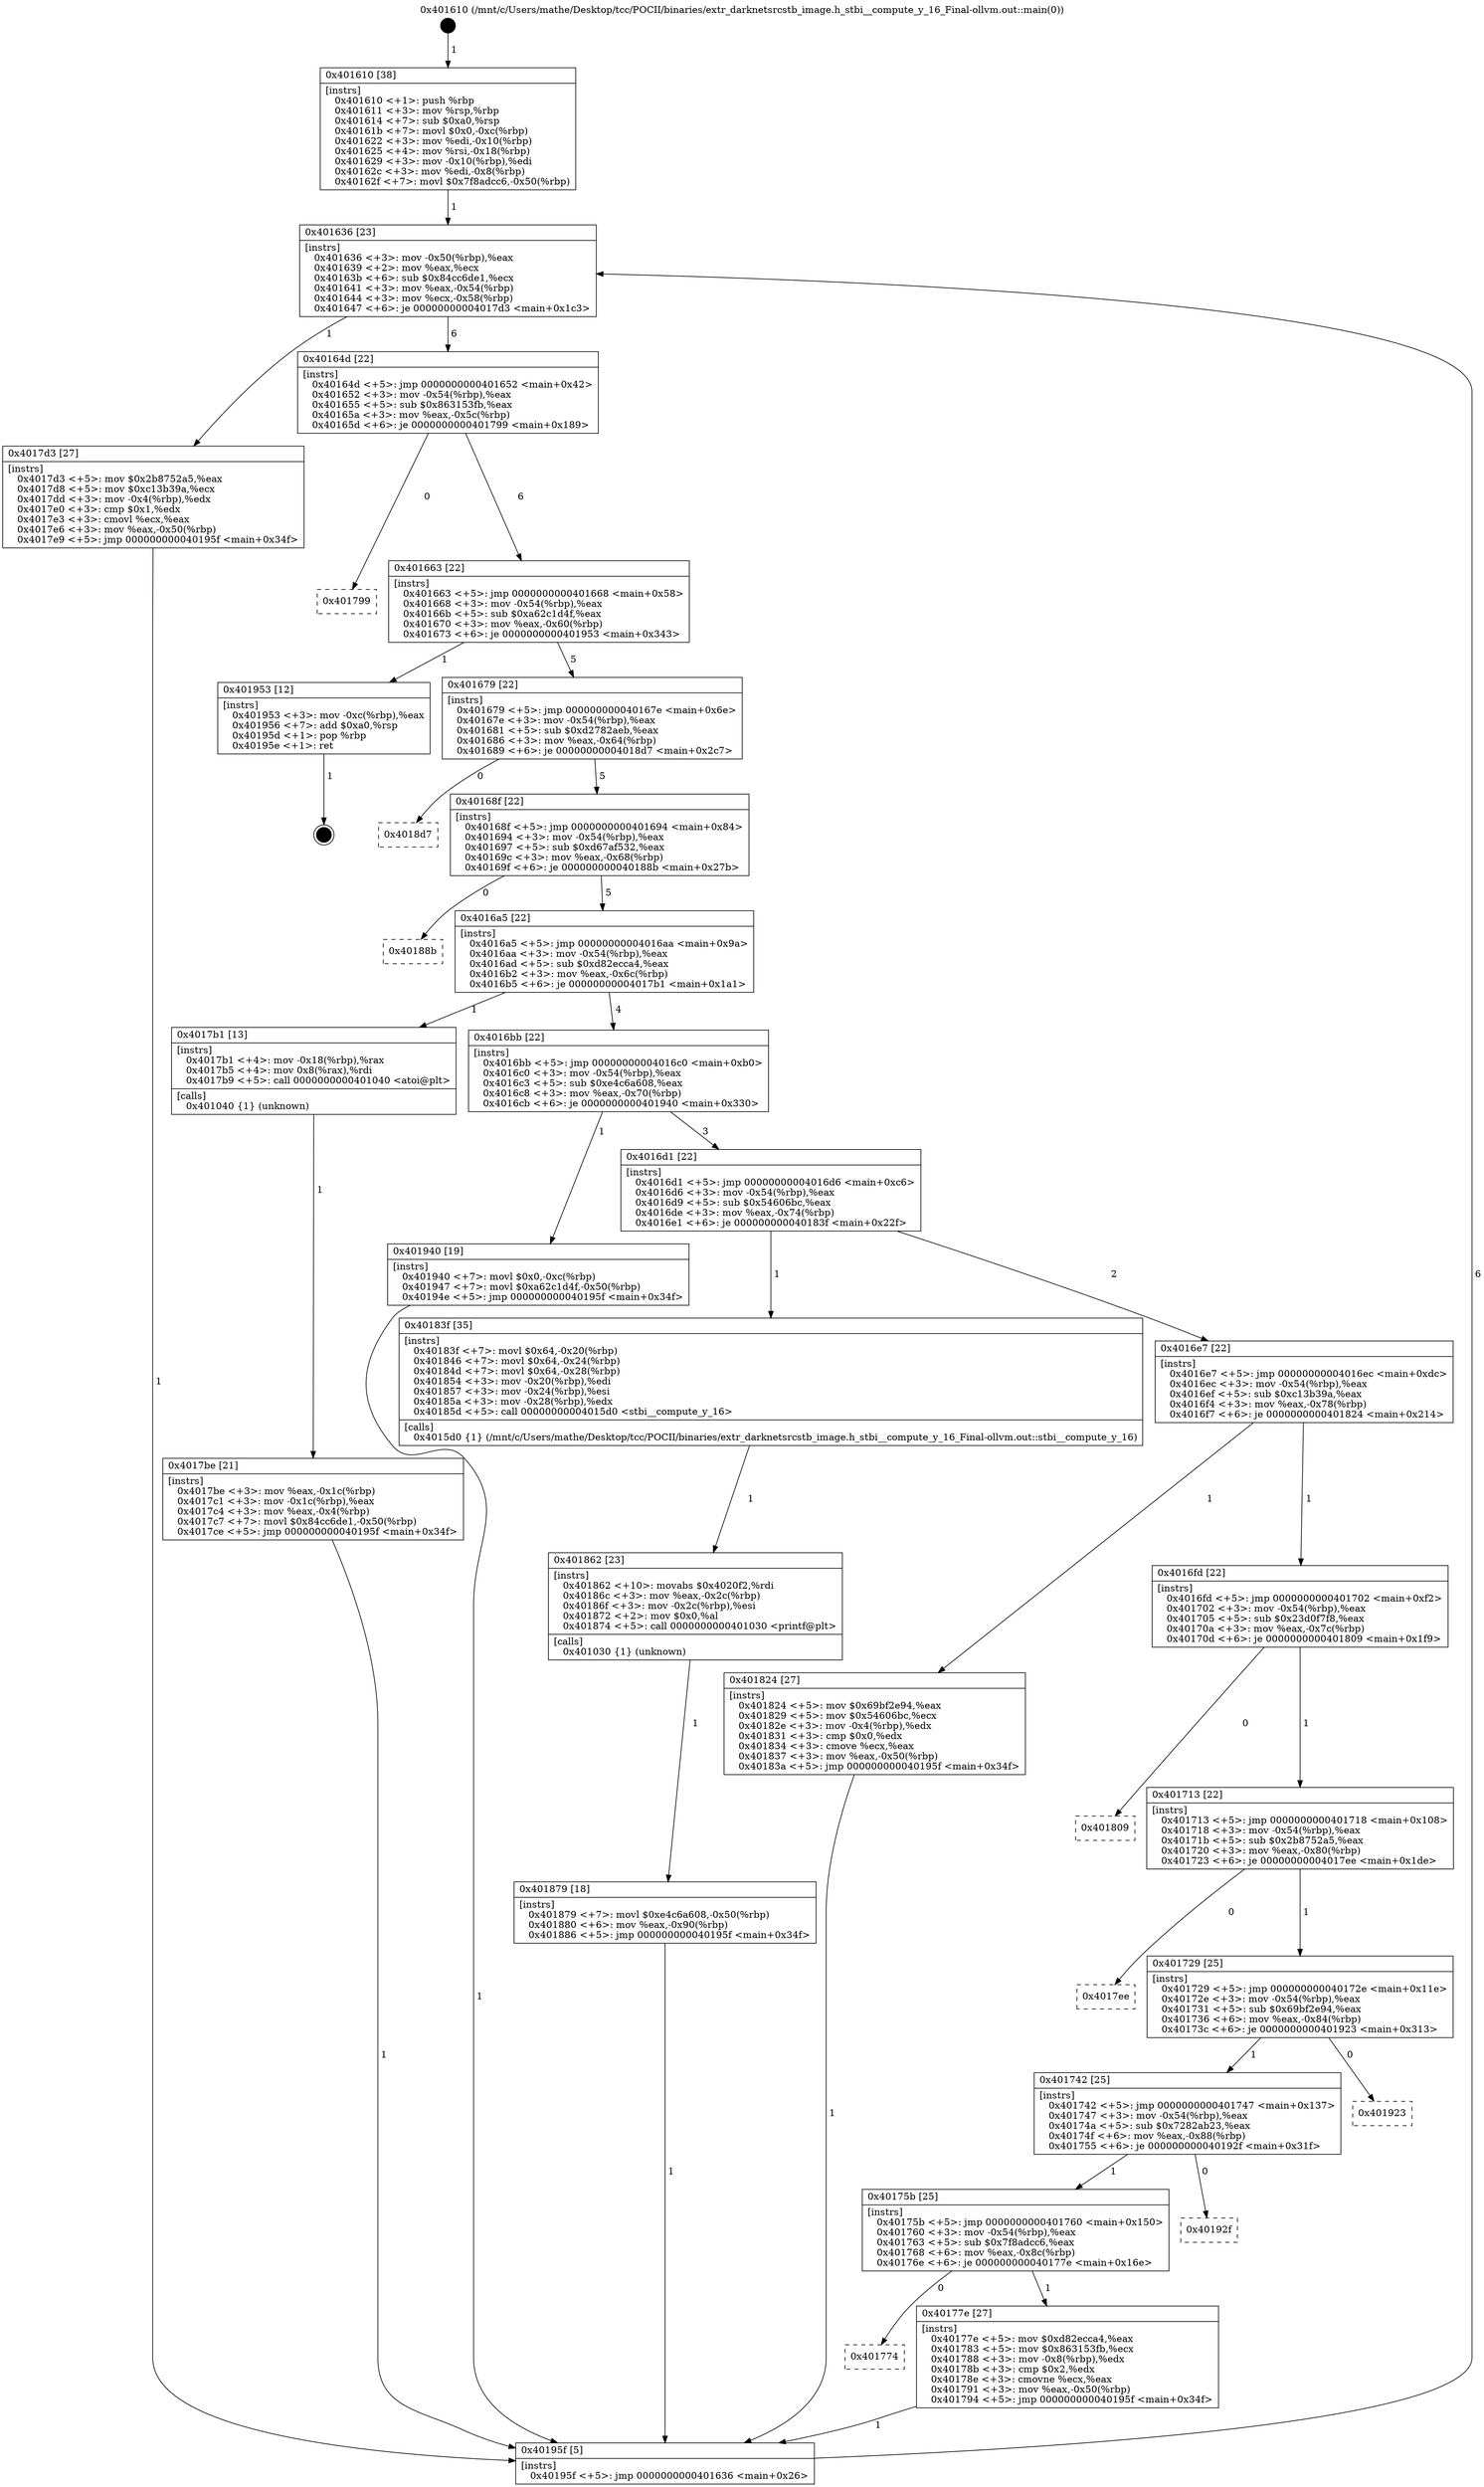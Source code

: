 digraph "0x401610" {
  label = "0x401610 (/mnt/c/Users/mathe/Desktop/tcc/POCII/binaries/extr_darknetsrcstb_image.h_stbi__compute_y_16_Final-ollvm.out::main(0))"
  labelloc = "t"
  node[shape=record]

  Entry [label="",width=0.3,height=0.3,shape=circle,fillcolor=black,style=filled]
  "0x401636" [label="{
     0x401636 [23]\l
     | [instrs]\l
     &nbsp;&nbsp;0x401636 \<+3\>: mov -0x50(%rbp),%eax\l
     &nbsp;&nbsp;0x401639 \<+2\>: mov %eax,%ecx\l
     &nbsp;&nbsp;0x40163b \<+6\>: sub $0x84cc6de1,%ecx\l
     &nbsp;&nbsp;0x401641 \<+3\>: mov %eax,-0x54(%rbp)\l
     &nbsp;&nbsp;0x401644 \<+3\>: mov %ecx,-0x58(%rbp)\l
     &nbsp;&nbsp;0x401647 \<+6\>: je 00000000004017d3 \<main+0x1c3\>\l
  }"]
  "0x4017d3" [label="{
     0x4017d3 [27]\l
     | [instrs]\l
     &nbsp;&nbsp;0x4017d3 \<+5\>: mov $0x2b8752a5,%eax\l
     &nbsp;&nbsp;0x4017d8 \<+5\>: mov $0xc13b39a,%ecx\l
     &nbsp;&nbsp;0x4017dd \<+3\>: mov -0x4(%rbp),%edx\l
     &nbsp;&nbsp;0x4017e0 \<+3\>: cmp $0x1,%edx\l
     &nbsp;&nbsp;0x4017e3 \<+3\>: cmovl %ecx,%eax\l
     &nbsp;&nbsp;0x4017e6 \<+3\>: mov %eax,-0x50(%rbp)\l
     &nbsp;&nbsp;0x4017e9 \<+5\>: jmp 000000000040195f \<main+0x34f\>\l
  }"]
  "0x40164d" [label="{
     0x40164d [22]\l
     | [instrs]\l
     &nbsp;&nbsp;0x40164d \<+5\>: jmp 0000000000401652 \<main+0x42\>\l
     &nbsp;&nbsp;0x401652 \<+3\>: mov -0x54(%rbp),%eax\l
     &nbsp;&nbsp;0x401655 \<+5\>: sub $0x863153fb,%eax\l
     &nbsp;&nbsp;0x40165a \<+3\>: mov %eax,-0x5c(%rbp)\l
     &nbsp;&nbsp;0x40165d \<+6\>: je 0000000000401799 \<main+0x189\>\l
  }"]
  Exit [label="",width=0.3,height=0.3,shape=circle,fillcolor=black,style=filled,peripheries=2]
  "0x401799" [label="{
     0x401799\l
  }", style=dashed]
  "0x401663" [label="{
     0x401663 [22]\l
     | [instrs]\l
     &nbsp;&nbsp;0x401663 \<+5\>: jmp 0000000000401668 \<main+0x58\>\l
     &nbsp;&nbsp;0x401668 \<+3\>: mov -0x54(%rbp),%eax\l
     &nbsp;&nbsp;0x40166b \<+5\>: sub $0xa62c1d4f,%eax\l
     &nbsp;&nbsp;0x401670 \<+3\>: mov %eax,-0x60(%rbp)\l
     &nbsp;&nbsp;0x401673 \<+6\>: je 0000000000401953 \<main+0x343\>\l
  }"]
  "0x401879" [label="{
     0x401879 [18]\l
     | [instrs]\l
     &nbsp;&nbsp;0x401879 \<+7\>: movl $0xe4c6a608,-0x50(%rbp)\l
     &nbsp;&nbsp;0x401880 \<+6\>: mov %eax,-0x90(%rbp)\l
     &nbsp;&nbsp;0x401886 \<+5\>: jmp 000000000040195f \<main+0x34f\>\l
  }"]
  "0x401953" [label="{
     0x401953 [12]\l
     | [instrs]\l
     &nbsp;&nbsp;0x401953 \<+3\>: mov -0xc(%rbp),%eax\l
     &nbsp;&nbsp;0x401956 \<+7\>: add $0xa0,%rsp\l
     &nbsp;&nbsp;0x40195d \<+1\>: pop %rbp\l
     &nbsp;&nbsp;0x40195e \<+1\>: ret\l
  }"]
  "0x401679" [label="{
     0x401679 [22]\l
     | [instrs]\l
     &nbsp;&nbsp;0x401679 \<+5\>: jmp 000000000040167e \<main+0x6e\>\l
     &nbsp;&nbsp;0x40167e \<+3\>: mov -0x54(%rbp),%eax\l
     &nbsp;&nbsp;0x401681 \<+5\>: sub $0xd2782aeb,%eax\l
     &nbsp;&nbsp;0x401686 \<+3\>: mov %eax,-0x64(%rbp)\l
     &nbsp;&nbsp;0x401689 \<+6\>: je 00000000004018d7 \<main+0x2c7\>\l
  }"]
  "0x401862" [label="{
     0x401862 [23]\l
     | [instrs]\l
     &nbsp;&nbsp;0x401862 \<+10\>: movabs $0x4020f2,%rdi\l
     &nbsp;&nbsp;0x40186c \<+3\>: mov %eax,-0x2c(%rbp)\l
     &nbsp;&nbsp;0x40186f \<+3\>: mov -0x2c(%rbp),%esi\l
     &nbsp;&nbsp;0x401872 \<+2\>: mov $0x0,%al\l
     &nbsp;&nbsp;0x401874 \<+5\>: call 0000000000401030 \<printf@plt\>\l
     | [calls]\l
     &nbsp;&nbsp;0x401030 \{1\} (unknown)\l
  }"]
  "0x4018d7" [label="{
     0x4018d7\l
  }", style=dashed]
  "0x40168f" [label="{
     0x40168f [22]\l
     | [instrs]\l
     &nbsp;&nbsp;0x40168f \<+5\>: jmp 0000000000401694 \<main+0x84\>\l
     &nbsp;&nbsp;0x401694 \<+3\>: mov -0x54(%rbp),%eax\l
     &nbsp;&nbsp;0x401697 \<+5\>: sub $0xd67af532,%eax\l
     &nbsp;&nbsp;0x40169c \<+3\>: mov %eax,-0x68(%rbp)\l
     &nbsp;&nbsp;0x40169f \<+6\>: je 000000000040188b \<main+0x27b\>\l
  }"]
  "0x4017be" [label="{
     0x4017be [21]\l
     | [instrs]\l
     &nbsp;&nbsp;0x4017be \<+3\>: mov %eax,-0x1c(%rbp)\l
     &nbsp;&nbsp;0x4017c1 \<+3\>: mov -0x1c(%rbp),%eax\l
     &nbsp;&nbsp;0x4017c4 \<+3\>: mov %eax,-0x4(%rbp)\l
     &nbsp;&nbsp;0x4017c7 \<+7\>: movl $0x84cc6de1,-0x50(%rbp)\l
     &nbsp;&nbsp;0x4017ce \<+5\>: jmp 000000000040195f \<main+0x34f\>\l
  }"]
  "0x40188b" [label="{
     0x40188b\l
  }", style=dashed]
  "0x4016a5" [label="{
     0x4016a5 [22]\l
     | [instrs]\l
     &nbsp;&nbsp;0x4016a5 \<+5\>: jmp 00000000004016aa \<main+0x9a\>\l
     &nbsp;&nbsp;0x4016aa \<+3\>: mov -0x54(%rbp),%eax\l
     &nbsp;&nbsp;0x4016ad \<+5\>: sub $0xd82ecca4,%eax\l
     &nbsp;&nbsp;0x4016b2 \<+3\>: mov %eax,-0x6c(%rbp)\l
     &nbsp;&nbsp;0x4016b5 \<+6\>: je 00000000004017b1 \<main+0x1a1\>\l
  }"]
  "0x401610" [label="{
     0x401610 [38]\l
     | [instrs]\l
     &nbsp;&nbsp;0x401610 \<+1\>: push %rbp\l
     &nbsp;&nbsp;0x401611 \<+3\>: mov %rsp,%rbp\l
     &nbsp;&nbsp;0x401614 \<+7\>: sub $0xa0,%rsp\l
     &nbsp;&nbsp;0x40161b \<+7\>: movl $0x0,-0xc(%rbp)\l
     &nbsp;&nbsp;0x401622 \<+3\>: mov %edi,-0x10(%rbp)\l
     &nbsp;&nbsp;0x401625 \<+4\>: mov %rsi,-0x18(%rbp)\l
     &nbsp;&nbsp;0x401629 \<+3\>: mov -0x10(%rbp),%edi\l
     &nbsp;&nbsp;0x40162c \<+3\>: mov %edi,-0x8(%rbp)\l
     &nbsp;&nbsp;0x40162f \<+7\>: movl $0x7f8adcc6,-0x50(%rbp)\l
  }"]
  "0x4017b1" [label="{
     0x4017b1 [13]\l
     | [instrs]\l
     &nbsp;&nbsp;0x4017b1 \<+4\>: mov -0x18(%rbp),%rax\l
     &nbsp;&nbsp;0x4017b5 \<+4\>: mov 0x8(%rax),%rdi\l
     &nbsp;&nbsp;0x4017b9 \<+5\>: call 0000000000401040 \<atoi@plt\>\l
     | [calls]\l
     &nbsp;&nbsp;0x401040 \{1\} (unknown)\l
  }"]
  "0x4016bb" [label="{
     0x4016bb [22]\l
     | [instrs]\l
     &nbsp;&nbsp;0x4016bb \<+5\>: jmp 00000000004016c0 \<main+0xb0\>\l
     &nbsp;&nbsp;0x4016c0 \<+3\>: mov -0x54(%rbp),%eax\l
     &nbsp;&nbsp;0x4016c3 \<+5\>: sub $0xe4c6a608,%eax\l
     &nbsp;&nbsp;0x4016c8 \<+3\>: mov %eax,-0x70(%rbp)\l
     &nbsp;&nbsp;0x4016cb \<+6\>: je 0000000000401940 \<main+0x330\>\l
  }"]
  "0x40195f" [label="{
     0x40195f [5]\l
     | [instrs]\l
     &nbsp;&nbsp;0x40195f \<+5\>: jmp 0000000000401636 \<main+0x26\>\l
  }"]
  "0x401940" [label="{
     0x401940 [19]\l
     | [instrs]\l
     &nbsp;&nbsp;0x401940 \<+7\>: movl $0x0,-0xc(%rbp)\l
     &nbsp;&nbsp;0x401947 \<+7\>: movl $0xa62c1d4f,-0x50(%rbp)\l
     &nbsp;&nbsp;0x40194e \<+5\>: jmp 000000000040195f \<main+0x34f\>\l
  }"]
  "0x4016d1" [label="{
     0x4016d1 [22]\l
     | [instrs]\l
     &nbsp;&nbsp;0x4016d1 \<+5\>: jmp 00000000004016d6 \<main+0xc6\>\l
     &nbsp;&nbsp;0x4016d6 \<+3\>: mov -0x54(%rbp),%eax\l
     &nbsp;&nbsp;0x4016d9 \<+5\>: sub $0x54606bc,%eax\l
     &nbsp;&nbsp;0x4016de \<+3\>: mov %eax,-0x74(%rbp)\l
     &nbsp;&nbsp;0x4016e1 \<+6\>: je 000000000040183f \<main+0x22f\>\l
  }"]
  "0x401774" [label="{
     0x401774\l
  }", style=dashed]
  "0x40183f" [label="{
     0x40183f [35]\l
     | [instrs]\l
     &nbsp;&nbsp;0x40183f \<+7\>: movl $0x64,-0x20(%rbp)\l
     &nbsp;&nbsp;0x401846 \<+7\>: movl $0x64,-0x24(%rbp)\l
     &nbsp;&nbsp;0x40184d \<+7\>: movl $0x64,-0x28(%rbp)\l
     &nbsp;&nbsp;0x401854 \<+3\>: mov -0x20(%rbp),%edi\l
     &nbsp;&nbsp;0x401857 \<+3\>: mov -0x24(%rbp),%esi\l
     &nbsp;&nbsp;0x40185a \<+3\>: mov -0x28(%rbp),%edx\l
     &nbsp;&nbsp;0x40185d \<+5\>: call 00000000004015d0 \<stbi__compute_y_16\>\l
     | [calls]\l
     &nbsp;&nbsp;0x4015d0 \{1\} (/mnt/c/Users/mathe/Desktop/tcc/POCII/binaries/extr_darknetsrcstb_image.h_stbi__compute_y_16_Final-ollvm.out::stbi__compute_y_16)\l
  }"]
  "0x4016e7" [label="{
     0x4016e7 [22]\l
     | [instrs]\l
     &nbsp;&nbsp;0x4016e7 \<+5\>: jmp 00000000004016ec \<main+0xdc\>\l
     &nbsp;&nbsp;0x4016ec \<+3\>: mov -0x54(%rbp),%eax\l
     &nbsp;&nbsp;0x4016ef \<+5\>: sub $0xc13b39a,%eax\l
     &nbsp;&nbsp;0x4016f4 \<+3\>: mov %eax,-0x78(%rbp)\l
     &nbsp;&nbsp;0x4016f7 \<+6\>: je 0000000000401824 \<main+0x214\>\l
  }"]
  "0x40177e" [label="{
     0x40177e [27]\l
     | [instrs]\l
     &nbsp;&nbsp;0x40177e \<+5\>: mov $0xd82ecca4,%eax\l
     &nbsp;&nbsp;0x401783 \<+5\>: mov $0x863153fb,%ecx\l
     &nbsp;&nbsp;0x401788 \<+3\>: mov -0x8(%rbp),%edx\l
     &nbsp;&nbsp;0x40178b \<+3\>: cmp $0x2,%edx\l
     &nbsp;&nbsp;0x40178e \<+3\>: cmovne %ecx,%eax\l
     &nbsp;&nbsp;0x401791 \<+3\>: mov %eax,-0x50(%rbp)\l
     &nbsp;&nbsp;0x401794 \<+5\>: jmp 000000000040195f \<main+0x34f\>\l
  }"]
  "0x401824" [label="{
     0x401824 [27]\l
     | [instrs]\l
     &nbsp;&nbsp;0x401824 \<+5\>: mov $0x69bf2e94,%eax\l
     &nbsp;&nbsp;0x401829 \<+5\>: mov $0x54606bc,%ecx\l
     &nbsp;&nbsp;0x40182e \<+3\>: mov -0x4(%rbp),%edx\l
     &nbsp;&nbsp;0x401831 \<+3\>: cmp $0x0,%edx\l
     &nbsp;&nbsp;0x401834 \<+3\>: cmove %ecx,%eax\l
     &nbsp;&nbsp;0x401837 \<+3\>: mov %eax,-0x50(%rbp)\l
     &nbsp;&nbsp;0x40183a \<+5\>: jmp 000000000040195f \<main+0x34f\>\l
  }"]
  "0x4016fd" [label="{
     0x4016fd [22]\l
     | [instrs]\l
     &nbsp;&nbsp;0x4016fd \<+5\>: jmp 0000000000401702 \<main+0xf2\>\l
     &nbsp;&nbsp;0x401702 \<+3\>: mov -0x54(%rbp),%eax\l
     &nbsp;&nbsp;0x401705 \<+5\>: sub $0x23d0f7f8,%eax\l
     &nbsp;&nbsp;0x40170a \<+3\>: mov %eax,-0x7c(%rbp)\l
     &nbsp;&nbsp;0x40170d \<+6\>: je 0000000000401809 \<main+0x1f9\>\l
  }"]
  "0x40175b" [label="{
     0x40175b [25]\l
     | [instrs]\l
     &nbsp;&nbsp;0x40175b \<+5\>: jmp 0000000000401760 \<main+0x150\>\l
     &nbsp;&nbsp;0x401760 \<+3\>: mov -0x54(%rbp),%eax\l
     &nbsp;&nbsp;0x401763 \<+5\>: sub $0x7f8adcc6,%eax\l
     &nbsp;&nbsp;0x401768 \<+6\>: mov %eax,-0x8c(%rbp)\l
     &nbsp;&nbsp;0x40176e \<+6\>: je 000000000040177e \<main+0x16e\>\l
  }"]
  "0x401809" [label="{
     0x401809\l
  }", style=dashed]
  "0x401713" [label="{
     0x401713 [22]\l
     | [instrs]\l
     &nbsp;&nbsp;0x401713 \<+5\>: jmp 0000000000401718 \<main+0x108\>\l
     &nbsp;&nbsp;0x401718 \<+3\>: mov -0x54(%rbp),%eax\l
     &nbsp;&nbsp;0x40171b \<+5\>: sub $0x2b8752a5,%eax\l
     &nbsp;&nbsp;0x401720 \<+3\>: mov %eax,-0x80(%rbp)\l
     &nbsp;&nbsp;0x401723 \<+6\>: je 00000000004017ee \<main+0x1de\>\l
  }"]
  "0x40192f" [label="{
     0x40192f\l
  }", style=dashed]
  "0x4017ee" [label="{
     0x4017ee\l
  }", style=dashed]
  "0x401729" [label="{
     0x401729 [25]\l
     | [instrs]\l
     &nbsp;&nbsp;0x401729 \<+5\>: jmp 000000000040172e \<main+0x11e\>\l
     &nbsp;&nbsp;0x40172e \<+3\>: mov -0x54(%rbp),%eax\l
     &nbsp;&nbsp;0x401731 \<+5\>: sub $0x69bf2e94,%eax\l
     &nbsp;&nbsp;0x401736 \<+6\>: mov %eax,-0x84(%rbp)\l
     &nbsp;&nbsp;0x40173c \<+6\>: je 0000000000401923 \<main+0x313\>\l
  }"]
  "0x401742" [label="{
     0x401742 [25]\l
     | [instrs]\l
     &nbsp;&nbsp;0x401742 \<+5\>: jmp 0000000000401747 \<main+0x137\>\l
     &nbsp;&nbsp;0x401747 \<+3\>: mov -0x54(%rbp),%eax\l
     &nbsp;&nbsp;0x40174a \<+5\>: sub $0x7282ab23,%eax\l
     &nbsp;&nbsp;0x40174f \<+6\>: mov %eax,-0x88(%rbp)\l
     &nbsp;&nbsp;0x401755 \<+6\>: je 000000000040192f \<main+0x31f\>\l
  }"]
  "0x401923" [label="{
     0x401923\l
  }", style=dashed]
  Entry -> "0x401610" [label=" 1"]
  "0x401636" -> "0x4017d3" [label=" 1"]
  "0x401636" -> "0x40164d" [label=" 6"]
  "0x401953" -> Exit [label=" 1"]
  "0x40164d" -> "0x401799" [label=" 0"]
  "0x40164d" -> "0x401663" [label=" 6"]
  "0x401940" -> "0x40195f" [label=" 1"]
  "0x401663" -> "0x401953" [label=" 1"]
  "0x401663" -> "0x401679" [label=" 5"]
  "0x401879" -> "0x40195f" [label=" 1"]
  "0x401679" -> "0x4018d7" [label=" 0"]
  "0x401679" -> "0x40168f" [label=" 5"]
  "0x401862" -> "0x401879" [label=" 1"]
  "0x40168f" -> "0x40188b" [label=" 0"]
  "0x40168f" -> "0x4016a5" [label=" 5"]
  "0x40183f" -> "0x401862" [label=" 1"]
  "0x4016a5" -> "0x4017b1" [label=" 1"]
  "0x4016a5" -> "0x4016bb" [label=" 4"]
  "0x401824" -> "0x40195f" [label=" 1"]
  "0x4016bb" -> "0x401940" [label=" 1"]
  "0x4016bb" -> "0x4016d1" [label=" 3"]
  "0x4017d3" -> "0x40195f" [label=" 1"]
  "0x4016d1" -> "0x40183f" [label=" 1"]
  "0x4016d1" -> "0x4016e7" [label=" 2"]
  "0x4017be" -> "0x40195f" [label=" 1"]
  "0x4016e7" -> "0x401824" [label=" 1"]
  "0x4016e7" -> "0x4016fd" [label=" 1"]
  "0x4017b1" -> "0x4017be" [label=" 1"]
  "0x4016fd" -> "0x401809" [label=" 0"]
  "0x4016fd" -> "0x401713" [label=" 1"]
  "0x401610" -> "0x401636" [label=" 1"]
  "0x401713" -> "0x4017ee" [label=" 0"]
  "0x401713" -> "0x401729" [label=" 1"]
  "0x40177e" -> "0x40195f" [label=" 1"]
  "0x401729" -> "0x401923" [label=" 0"]
  "0x401729" -> "0x401742" [label=" 1"]
  "0x40175b" -> "0x401774" [label=" 0"]
  "0x401742" -> "0x40192f" [label=" 0"]
  "0x401742" -> "0x40175b" [label=" 1"]
  "0x40195f" -> "0x401636" [label=" 6"]
  "0x40175b" -> "0x40177e" [label=" 1"]
}
